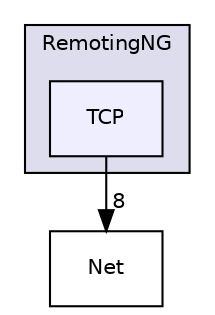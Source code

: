 digraph "AppFrameWork/include/Poco/RemotingNG/TCP" {
  compound=true
  node [ fontsize="10", fontname="Helvetica"];
  edge [ labelfontsize="10", labelfontname="Helvetica"];
  subgraph clusterdir_f86b76458f202eea812665014bf2631b {
    graph [ bgcolor="#ddddee", pencolor="black", label="RemotingNG" fontname="Helvetica", fontsize="10", URL="dir_f86b76458f202eea812665014bf2631b.html"]
  dir_a03447feb0fd9489baa9142238cd7f4a [shape=box, label="TCP", style="filled", fillcolor="#eeeeff", pencolor="black", URL="dir_a03447feb0fd9489baa9142238cd7f4a.html"];
  }
  dir_3a937c010da955c15025a84ef3cfb31c [shape=box label="Net" URL="dir_3a937c010da955c15025a84ef3cfb31c.html"];
  dir_a03447feb0fd9489baa9142238cd7f4a->dir_3a937c010da955c15025a84ef3cfb31c [headlabel="8", labeldistance=1.5 headhref="dir_000040_000032.html"];
}
